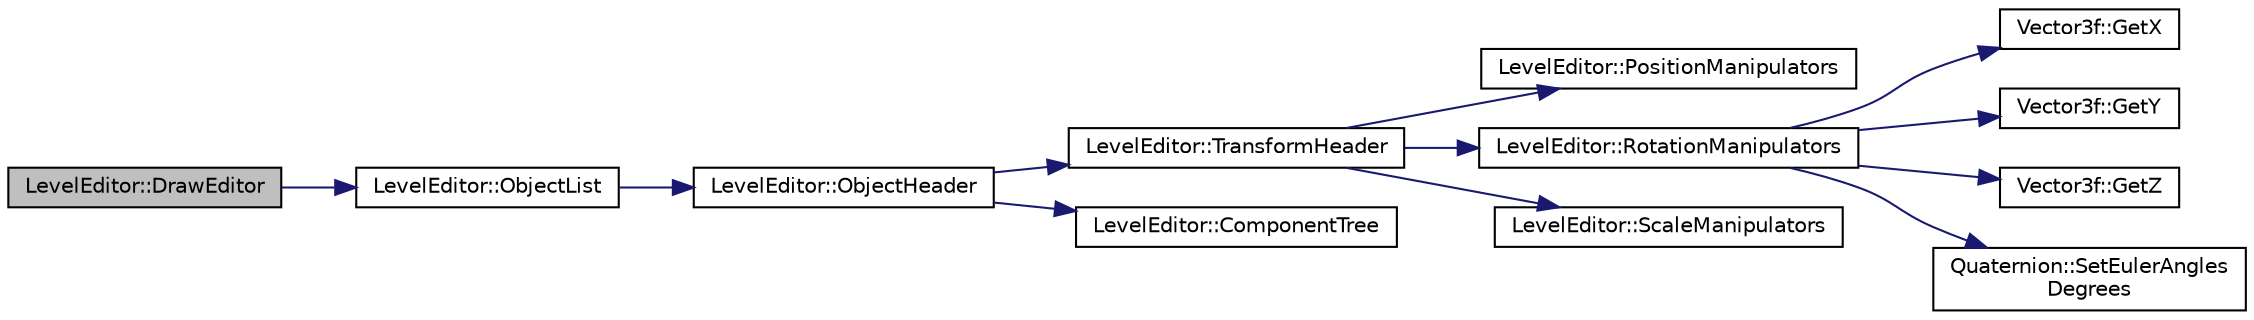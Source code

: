 digraph "LevelEditor::DrawEditor"
{
 // LATEX_PDF_SIZE
  edge [fontname="Helvetica",fontsize="10",labelfontname="Helvetica",labelfontsize="10"];
  node [fontname="Helvetica",fontsize="10",shape=record];
  rankdir="LR";
  Node7 [label="LevelEditor::DrawEditor",height=0.2,width=0.4,color="black", fillcolor="grey75", style="filled", fontcolor="black",tooltip="Draws the editor to screen."];
  Node7 -> Node8 [color="midnightblue",fontsize="10",style="solid",fontname="Helvetica"];
  Node8 [label="LevelEditor::ObjectList",height=0.2,width=0.4,color="black", fillcolor="white", style="filled",URL="$class_level_editor.html#a5d2e208fa4bc8f4fd463c8bc09e209f0",tooltip="fills in the object list"];
  Node8 -> Node9 [color="midnightblue",fontsize="10",style="solid",fontname="Helvetica"];
  Node9 [label="LevelEditor::ObjectHeader",height=0.2,width=0.4,color="black", fillcolor="white", style="filled",URL="$class_level_editor.html#a5ce65e32e9be38dc053d25a18e0018de",tooltip="Creates the objects header using the current gameobject in the iterator."];
  Node9 -> Node10 [color="midnightblue",fontsize="10",style="solid",fontname="Helvetica"];
  Node10 [label="LevelEditor::TransformHeader",height=0.2,width=0.4,color="black", fillcolor="white", style="filled",URL="$class_level_editor.html#aac394ace767b605adef1afdfb0473046",tooltip="displays the gameobjects transform editor"];
  Node10 -> Node11 [color="midnightblue",fontsize="10",style="solid",fontname="Helvetica"];
  Node11 [label="LevelEditor::PositionManipulators",height=0.2,width=0.4,color="black", fillcolor="white", style="filled",URL="$class_level_editor.html#a656a24e68242e1f8b24baa8ea5a5e2a9",tooltip="displays the position fields in the transform editor"];
  Node10 -> Node12 [color="midnightblue",fontsize="10",style="solid",fontname="Helvetica"];
  Node12 [label="LevelEditor::RotationManipulators",height=0.2,width=0.4,color="black", fillcolor="white", style="filled",URL="$class_level_editor.html#aa0a47b3d01e4374a4060ac8d1db30b91",tooltip="displays the (Euler) rotation fields in the transform editor"];
  Node12 -> Node13 [color="midnightblue",fontsize="10",style="solid",fontname="Helvetica"];
  Node13 [label="Vector3f::GetX",height=0.2,width=0.4,color="black", fillcolor="white", style="filled",URL="$class_vector3f.html#abb50ca8baf8111e9bae60e4f7c144db3",tooltip="x value accessor"];
  Node12 -> Node14 [color="midnightblue",fontsize="10",style="solid",fontname="Helvetica"];
  Node14 [label="Vector3f::GetY",height=0.2,width=0.4,color="black", fillcolor="white", style="filled",URL="$class_vector3f.html#a9a1317e3ba2ef2c5e661d340a74a825a",tooltip="y value accessor"];
  Node12 -> Node15 [color="midnightblue",fontsize="10",style="solid",fontname="Helvetica"];
  Node15 [label="Vector3f::GetZ",height=0.2,width=0.4,color="black", fillcolor="white", style="filled",URL="$class_vector3f.html#a874fc93c81a47a0455afb9cdd542c599",tooltip="z value accessor"];
  Node12 -> Node16 [color="midnightblue",fontsize="10",style="solid",fontname="Helvetica"];
  Node16 [label="Quaternion::SetEulerAngles\lDegrees",height=0.2,width=0.4,color="black", fillcolor="white", style="filled",URL="$class_quaternion.html#a5dea869799c66c79befa336461df8882",tooltip=" "];
  Node10 -> Node17 [color="midnightblue",fontsize="10",style="solid",fontname="Helvetica"];
  Node17 [label="LevelEditor::ScaleManipulators",height=0.2,width=0.4,color="black", fillcolor="white", style="filled",URL="$class_level_editor.html#a07d3584976205e962c0dffcb1e9d3ad0",tooltip="displays the scale fields in the transform editor"];
  Node9 -> Node18 [color="midnightblue",fontsize="10",style="solid",fontname="Helvetica"];
  Node18 [label="LevelEditor::ComponentTree",height=0.2,width=0.4,color="black", fillcolor="white", style="filled",URL="$class_level_editor.html#ab1e226e2c9be2a33e3d73cfcc6dc9358",tooltip="displays the components of the gameobject"];
}
